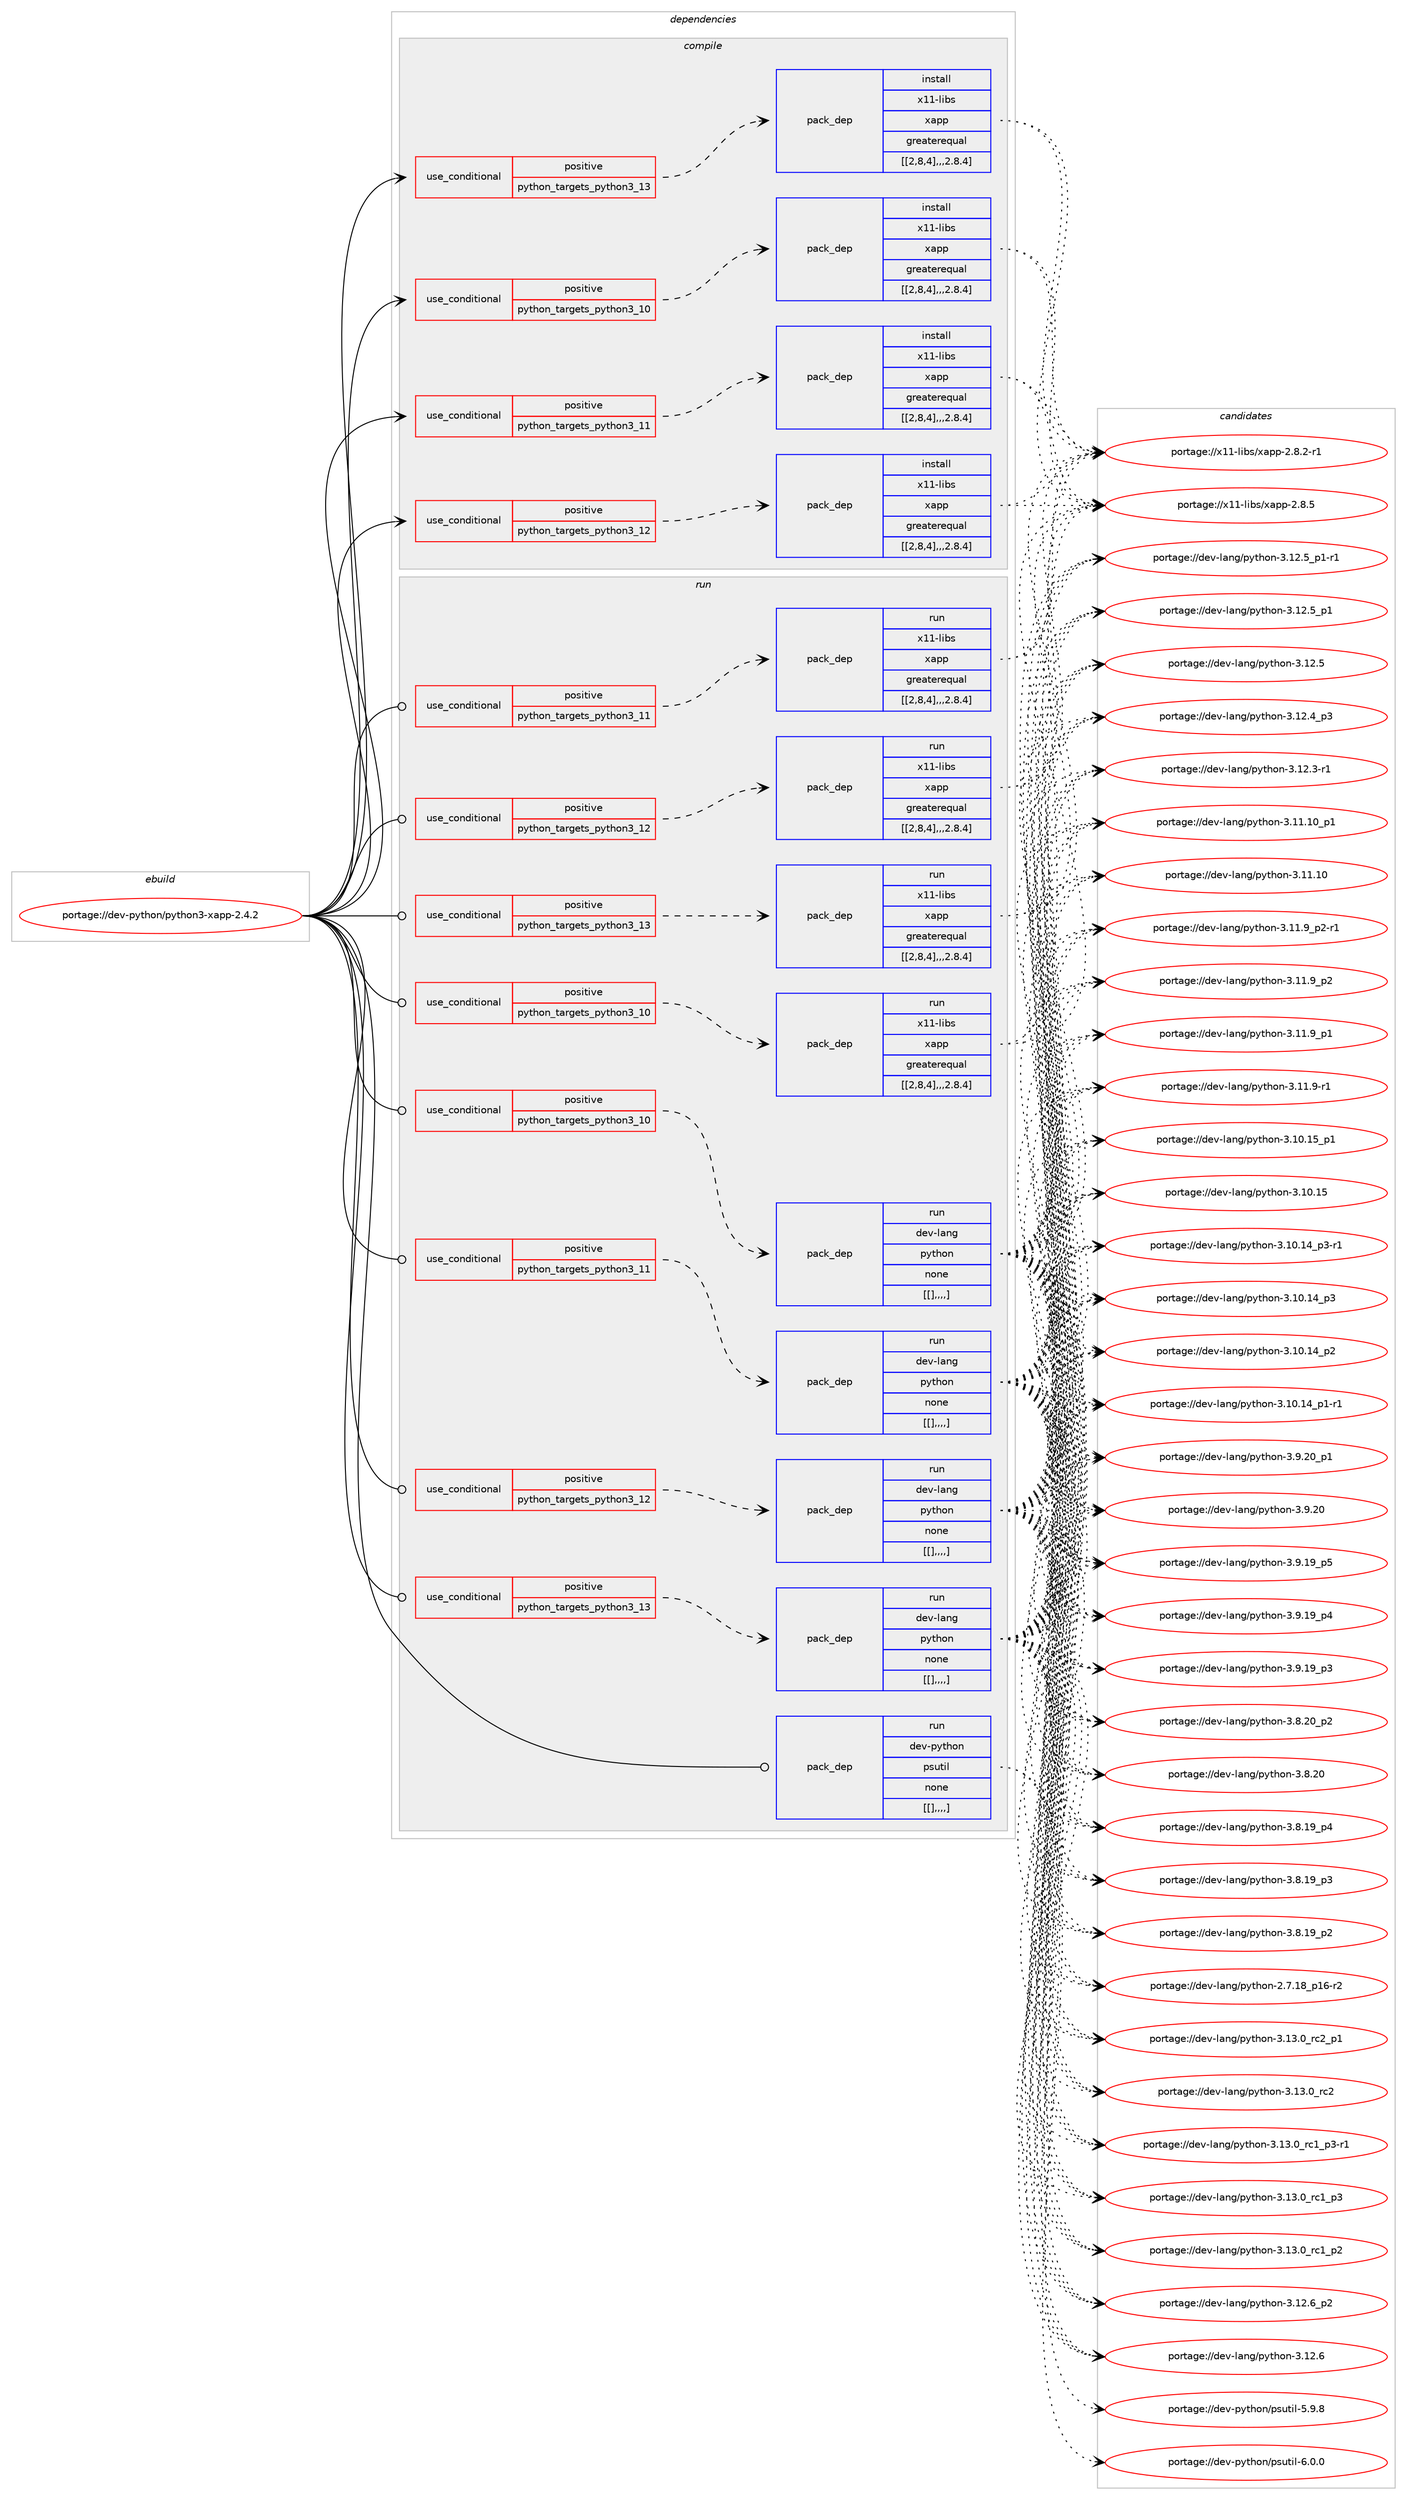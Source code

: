digraph prolog {

# *************
# Graph options
# *************

newrank=true;
concentrate=true;
compound=true;
graph [rankdir=LR,fontname=Helvetica,fontsize=10,ranksep=1.5];#, ranksep=2.5, nodesep=0.2];
edge  [arrowhead=vee];
node  [fontname=Helvetica,fontsize=10];

# **********
# The ebuild
# **********

subgraph cluster_leftcol {
color=gray;
label=<<i>ebuild</i>>;
id [label="portage://dev-python/python3-xapp-2.4.2", color=red, width=4, href="../dev-python/python3-xapp-2.4.2.svg"];
}

# ****************
# The dependencies
# ****************

subgraph cluster_midcol {
color=gray;
label=<<i>dependencies</i>>;
subgraph cluster_compile {
fillcolor="#eeeeee";
style=filled;
label=<<i>compile</i>>;
subgraph cond40119 {
dependency163706 [label=<<TABLE BORDER="0" CELLBORDER="1" CELLSPACING="0" CELLPADDING="4"><TR><TD ROWSPAN="3" CELLPADDING="10">use_conditional</TD></TR><TR><TD>positive</TD></TR><TR><TD>python_targets_python3_10</TD></TR></TABLE>>, shape=none, color=red];
subgraph pack122332 {
dependency163707 [label=<<TABLE BORDER="0" CELLBORDER="1" CELLSPACING="0" CELLPADDING="4" WIDTH="220"><TR><TD ROWSPAN="6" CELLPADDING="30">pack_dep</TD></TR><TR><TD WIDTH="110">install</TD></TR><TR><TD>x11-libs</TD></TR><TR><TD>xapp</TD></TR><TR><TD>greaterequal</TD></TR><TR><TD>[[2,8,4],,,2.8.4]</TD></TR></TABLE>>, shape=none, color=blue];
}
dependency163706:e -> dependency163707:w [weight=20,style="dashed",arrowhead="vee"];
}
id:e -> dependency163706:w [weight=20,style="solid",arrowhead="vee"];
subgraph cond40120 {
dependency163708 [label=<<TABLE BORDER="0" CELLBORDER="1" CELLSPACING="0" CELLPADDING="4"><TR><TD ROWSPAN="3" CELLPADDING="10">use_conditional</TD></TR><TR><TD>positive</TD></TR><TR><TD>python_targets_python3_11</TD></TR></TABLE>>, shape=none, color=red];
subgraph pack122333 {
dependency163709 [label=<<TABLE BORDER="0" CELLBORDER="1" CELLSPACING="0" CELLPADDING="4" WIDTH="220"><TR><TD ROWSPAN="6" CELLPADDING="30">pack_dep</TD></TR><TR><TD WIDTH="110">install</TD></TR><TR><TD>x11-libs</TD></TR><TR><TD>xapp</TD></TR><TR><TD>greaterequal</TD></TR><TR><TD>[[2,8,4],,,2.8.4]</TD></TR></TABLE>>, shape=none, color=blue];
}
dependency163708:e -> dependency163709:w [weight=20,style="dashed",arrowhead="vee"];
}
id:e -> dependency163708:w [weight=20,style="solid",arrowhead="vee"];
subgraph cond40121 {
dependency163710 [label=<<TABLE BORDER="0" CELLBORDER="1" CELLSPACING="0" CELLPADDING="4"><TR><TD ROWSPAN="3" CELLPADDING="10">use_conditional</TD></TR><TR><TD>positive</TD></TR><TR><TD>python_targets_python3_12</TD></TR></TABLE>>, shape=none, color=red];
subgraph pack122334 {
dependency163711 [label=<<TABLE BORDER="0" CELLBORDER="1" CELLSPACING="0" CELLPADDING="4" WIDTH="220"><TR><TD ROWSPAN="6" CELLPADDING="30">pack_dep</TD></TR><TR><TD WIDTH="110">install</TD></TR><TR><TD>x11-libs</TD></TR><TR><TD>xapp</TD></TR><TR><TD>greaterequal</TD></TR><TR><TD>[[2,8,4],,,2.8.4]</TD></TR></TABLE>>, shape=none, color=blue];
}
dependency163710:e -> dependency163711:w [weight=20,style="dashed",arrowhead="vee"];
}
id:e -> dependency163710:w [weight=20,style="solid",arrowhead="vee"];
subgraph cond40122 {
dependency163712 [label=<<TABLE BORDER="0" CELLBORDER="1" CELLSPACING="0" CELLPADDING="4"><TR><TD ROWSPAN="3" CELLPADDING="10">use_conditional</TD></TR><TR><TD>positive</TD></TR><TR><TD>python_targets_python3_13</TD></TR></TABLE>>, shape=none, color=red];
subgraph pack122335 {
dependency163713 [label=<<TABLE BORDER="0" CELLBORDER="1" CELLSPACING="0" CELLPADDING="4" WIDTH="220"><TR><TD ROWSPAN="6" CELLPADDING="30">pack_dep</TD></TR><TR><TD WIDTH="110">install</TD></TR><TR><TD>x11-libs</TD></TR><TR><TD>xapp</TD></TR><TR><TD>greaterequal</TD></TR><TR><TD>[[2,8,4],,,2.8.4]</TD></TR></TABLE>>, shape=none, color=blue];
}
dependency163712:e -> dependency163713:w [weight=20,style="dashed",arrowhead="vee"];
}
id:e -> dependency163712:w [weight=20,style="solid",arrowhead="vee"];
}
subgraph cluster_compileandrun {
fillcolor="#eeeeee";
style=filled;
label=<<i>compile and run</i>>;
}
subgraph cluster_run {
fillcolor="#eeeeee";
style=filled;
label=<<i>run</i>>;
subgraph cond40123 {
dependency163714 [label=<<TABLE BORDER="0" CELLBORDER="1" CELLSPACING="0" CELLPADDING="4"><TR><TD ROWSPAN="3" CELLPADDING="10">use_conditional</TD></TR><TR><TD>positive</TD></TR><TR><TD>python_targets_python3_10</TD></TR></TABLE>>, shape=none, color=red];
subgraph pack122336 {
dependency163715 [label=<<TABLE BORDER="0" CELLBORDER="1" CELLSPACING="0" CELLPADDING="4" WIDTH="220"><TR><TD ROWSPAN="6" CELLPADDING="30">pack_dep</TD></TR><TR><TD WIDTH="110">run</TD></TR><TR><TD>dev-lang</TD></TR><TR><TD>python</TD></TR><TR><TD>none</TD></TR><TR><TD>[[],,,,]</TD></TR></TABLE>>, shape=none, color=blue];
}
dependency163714:e -> dependency163715:w [weight=20,style="dashed",arrowhead="vee"];
}
id:e -> dependency163714:w [weight=20,style="solid",arrowhead="odot"];
subgraph cond40124 {
dependency163716 [label=<<TABLE BORDER="0" CELLBORDER="1" CELLSPACING="0" CELLPADDING="4"><TR><TD ROWSPAN="3" CELLPADDING="10">use_conditional</TD></TR><TR><TD>positive</TD></TR><TR><TD>python_targets_python3_10</TD></TR></TABLE>>, shape=none, color=red];
subgraph pack122337 {
dependency163717 [label=<<TABLE BORDER="0" CELLBORDER="1" CELLSPACING="0" CELLPADDING="4" WIDTH="220"><TR><TD ROWSPAN="6" CELLPADDING="30">pack_dep</TD></TR><TR><TD WIDTH="110">run</TD></TR><TR><TD>x11-libs</TD></TR><TR><TD>xapp</TD></TR><TR><TD>greaterequal</TD></TR><TR><TD>[[2,8,4],,,2.8.4]</TD></TR></TABLE>>, shape=none, color=blue];
}
dependency163716:e -> dependency163717:w [weight=20,style="dashed",arrowhead="vee"];
}
id:e -> dependency163716:w [weight=20,style="solid",arrowhead="odot"];
subgraph cond40125 {
dependency163718 [label=<<TABLE BORDER="0" CELLBORDER="1" CELLSPACING="0" CELLPADDING="4"><TR><TD ROWSPAN="3" CELLPADDING="10">use_conditional</TD></TR><TR><TD>positive</TD></TR><TR><TD>python_targets_python3_11</TD></TR></TABLE>>, shape=none, color=red];
subgraph pack122338 {
dependency163719 [label=<<TABLE BORDER="0" CELLBORDER="1" CELLSPACING="0" CELLPADDING="4" WIDTH="220"><TR><TD ROWSPAN="6" CELLPADDING="30">pack_dep</TD></TR><TR><TD WIDTH="110">run</TD></TR><TR><TD>dev-lang</TD></TR><TR><TD>python</TD></TR><TR><TD>none</TD></TR><TR><TD>[[],,,,]</TD></TR></TABLE>>, shape=none, color=blue];
}
dependency163718:e -> dependency163719:w [weight=20,style="dashed",arrowhead="vee"];
}
id:e -> dependency163718:w [weight=20,style="solid",arrowhead="odot"];
subgraph cond40126 {
dependency163720 [label=<<TABLE BORDER="0" CELLBORDER="1" CELLSPACING="0" CELLPADDING="4"><TR><TD ROWSPAN="3" CELLPADDING="10">use_conditional</TD></TR><TR><TD>positive</TD></TR><TR><TD>python_targets_python3_11</TD></TR></TABLE>>, shape=none, color=red];
subgraph pack122339 {
dependency163721 [label=<<TABLE BORDER="0" CELLBORDER="1" CELLSPACING="0" CELLPADDING="4" WIDTH="220"><TR><TD ROWSPAN="6" CELLPADDING="30">pack_dep</TD></TR><TR><TD WIDTH="110">run</TD></TR><TR><TD>x11-libs</TD></TR><TR><TD>xapp</TD></TR><TR><TD>greaterequal</TD></TR><TR><TD>[[2,8,4],,,2.8.4]</TD></TR></TABLE>>, shape=none, color=blue];
}
dependency163720:e -> dependency163721:w [weight=20,style="dashed",arrowhead="vee"];
}
id:e -> dependency163720:w [weight=20,style="solid",arrowhead="odot"];
subgraph cond40127 {
dependency163722 [label=<<TABLE BORDER="0" CELLBORDER="1" CELLSPACING="0" CELLPADDING="4"><TR><TD ROWSPAN="3" CELLPADDING="10">use_conditional</TD></TR><TR><TD>positive</TD></TR><TR><TD>python_targets_python3_12</TD></TR></TABLE>>, shape=none, color=red];
subgraph pack122340 {
dependency163723 [label=<<TABLE BORDER="0" CELLBORDER="1" CELLSPACING="0" CELLPADDING="4" WIDTH="220"><TR><TD ROWSPAN="6" CELLPADDING="30">pack_dep</TD></TR><TR><TD WIDTH="110">run</TD></TR><TR><TD>dev-lang</TD></TR><TR><TD>python</TD></TR><TR><TD>none</TD></TR><TR><TD>[[],,,,]</TD></TR></TABLE>>, shape=none, color=blue];
}
dependency163722:e -> dependency163723:w [weight=20,style="dashed",arrowhead="vee"];
}
id:e -> dependency163722:w [weight=20,style="solid",arrowhead="odot"];
subgraph cond40128 {
dependency163724 [label=<<TABLE BORDER="0" CELLBORDER="1" CELLSPACING="0" CELLPADDING="4"><TR><TD ROWSPAN="3" CELLPADDING="10">use_conditional</TD></TR><TR><TD>positive</TD></TR><TR><TD>python_targets_python3_12</TD></TR></TABLE>>, shape=none, color=red];
subgraph pack122341 {
dependency163725 [label=<<TABLE BORDER="0" CELLBORDER="1" CELLSPACING="0" CELLPADDING="4" WIDTH="220"><TR><TD ROWSPAN="6" CELLPADDING="30">pack_dep</TD></TR><TR><TD WIDTH="110">run</TD></TR><TR><TD>x11-libs</TD></TR><TR><TD>xapp</TD></TR><TR><TD>greaterequal</TD></TR><TR><TD>[[2,8,4],,,2.8.4]</TD></TR></TABLE>>, shape=none, color=blue];
}
dependency163724:e -> dependency163725:w [weight=20,style="dashed",arrowhead="vee"];
}
id:e -> dependency163724:w [weight=20,style="solid",arrowhead="odot"];
subgraph cond40129 {
dependency163726 [label=<<TABLE BORDER="0" CELLBORDER="1" CELLSPACING="0" CELLPADDING="4"><TR><TD ROWSPAN="3" CELLPADDING="10">use_conditional</TD></TR><TR><TD>positive</TD></TR><TR><TD>python_targets_python3_13</TD></TR></TABLE>>, shape=none, color=red];
subgraph pack122342 {
dependency163727 [label=<<TABLE BORDER="0" CELLBORDER="1" CELLSPACING="0" CELLPADDING="4" WIDTH="220"><TR><TD ROWSPAN="6" CELLPADDING="30">pack_dep</TD></TR><TR><TD WIDTH="110">run</TD></TR><TR><TD>dev-lang</TD></TR><TR><TD>python</TD></TR><TR><TD>none</TD></TR><TR><TD>[[],,,,]</TD></TR></TABLE>>, shape=none, color=blue];
}
dependency163726:e -> dependency163727:w [weight=20,style="dashed",arrowhead="vee"];
}
id:e -> dependency163726:w [weight=20,style="solid",arrowhead="odot"];
subgraph cond40130 {
dependency163728 [label=<<TABLE BORDER="0" CELLBORDER="1" CELLSPACING="0" CELLPADDING="4"><TR><TD ROWSPAN="3" CELLPADDING="10">use_conditional</TD></TR><TR><TD>positive</TD></TR><TR><TD>python_targets_python3_13</TD></TR></TABLE>>, shape=none, color=red];
subgraph pack122343 {
dependency163729 [label=<<TABLE BORDER="0" CELLBORDER="1" CELLSPACING="0" CELLPADDING="4" WIDTH="220"><TR><TD ROWSPAN="6" CELLPADDING="30">pack_dep</TD></TR><TR><TD WIDTH="110">run</TD></TR><TR><TD>x11-libs</TD></TR><TR><TD>xapp</TD></TR><TR><TD>greaterequal</TD></TR><TR><TD>[[2,8,4],,,2.8.4]</TD></TR></TABLE>>, shape=none, color=blue];
}
dependency163728:e -> dependency163729:w [weight=20,style="dashed",arrowhead="vee"];
}
id:e -> dependency163728:w [weight=20,style="solid",arrowhead="odot"];
subgraph pack122344 {
dependency163730 [label=<<TABLE BORDER="0" CELLBORDER="1" CELLSPACING="0" CELLPADDING="4" WIDTH="220"><TR><TD ROWSPAN="6" CELLPADDING="30">pack_dep</TD></TR><TR><TD WIDTH="110">run</TD></TR><TR><TD>dev-python</TD></TR><TR><TD>psutil</TD></TR><TR><TD>none</TD></TR><TR><TD>[[],,,,]</TD></TR></TABLE>>, shape=none, color=blue];
}
id:e -> dependency163730:w [weight=20,style="solid",arrowhead="odot"];
}
}

# **************
# The candidates
# **************

subgraph cluster_choices {
rank=same;
color=gray;
label=<<i>candidates</i>>;

subgraph choice122332 {
color=black;
nodesep=1;
choice120494945108105981154712097112112455046564653 [label="portage://x11-libs/xapp-2.8.5", color=red, width=4,href="../x11-libs/xapp-2.8.5.svg"];
choice1204949451081059811547120971121124550465646504511449 [label="portage://x11-libs/xapp-2.8.2-r1", color=red, width=4,href="../x11-libs/xapp-2.8.2-r1.svg"];
dependency163707:e -> choice120494945108105981154712097112112455046564653:w [style=dotted,weight="100"];
dependency163707:e -> choice1204949451081059811547120971121124550465646504511449:w [style=dotted,weight="100"];
}
subgraph choice122333 {
color=black;
nodesep=1;
choice120494945108105981154712097112112455046564653 [label="portage://x11-libs/xapp-2.8.5", color=red, width=4,href="../x11-libs/xapp-2.8.5.svg"];
choice1204949451081059811547120971121124550465646504511449 [label="portage://x11-libs/xapp-2.8.2-r1", color=red, width=4,href="../x11-libs/xapp-2.8.2-r1.svg"];
dependency163709:e -> choice120494945108105981154712097112112455046564653:w [style=dotted,weight="100"];
dependency163709:e -> choice1204949451081059811547120971121124550465646504511449:w [style=dotted,weight="100"];
}
subgraph choice122334 {
color=black;
nodesep=1;
choice120494945108105981154712097112112455046564653 [label="portage://x11-libs/xapp-2.8.5", color=red, width=4,href="../x11-libs/xapp-2.8.5.svg"];
choice1204949451081059811547120971121124550465646504511449 [label="portage://x11-libs/xapp-2.8.2-r1", color=red, width=4,href="../x11-libs/xapp-2.8.2-r1.svg"];
dependency163711:e -> choice120494945108105981154712097112112455046564653:w [style=dotted,weight="100"];
dependency163711:e -> choice1204949451081059811547120971121124550465646504511449:w [style=dotted,weight="100"];
}
subgraph choice122335 {
color=black;
nodesep=1;
choice120494945108105981154712097112112455046564653 [label="portage://x11-libs/xapp-2.8.5", color=red, width=4,href="../x11-libs/xapp-2.8.5.svg"];
choice1204949451081059811547120971121124550465646504511449 [label="portage://x11-libs/xapp-2.8.2-r1", color=red, width=4,href="../x11-libs/xapp-2.8.2-r1.svg"];
dependency163713:e -> choice120494945108105981154712097112112455046564653:w [style=dotted,weight="100"];
dependency163713:e -> choice1204949451081059811547120971121124550465646504511449:w [style=dotted,weight="100"];
}
subgraph choice122336 {
color=black;
nodesep=1;
choice100101118451089711010347112121116104111110455146495146489511499509511249 [label="portage://dev-lang/python-3.13.0_rc2_p1", color=red, width=4,href="../dev-lang/python-3.13.0_rc2_p1.svg"];
choice10010111845108971101034711212111610411111045514649514648951149950 [label="portage://dev-lang/python-3.13.0_rc2", color=red, width=4,href="../dev-lang/python-3.13.0_rc2.svg"];
choice1001011184510897110103471121211161041111104551464951464895114994995112514511449 [label="portage://dev-lang/python-3.13.0_rc1_p3-r1", color=red, width=4,href="../dev-lang/python-3.13.0_rc1_p3-r1.svg"];
choice100101118451089711010347112121116104111110455146495146489511499499511251 [label="portage://dev-lang/python-3.13.0_rc1_p3", color=red, width=4,href="../dev-lang/python-3.13.0_rc1_p3.svg"];
choice100101118451089711010347112121116104111110455146495146489511499499511250 [label="portage://dev-lang/python-3.13.0_rc1_p2", color=red, width=4,href="../dev-lang/python-3.13.0_rc1_p2.svg"];
choice100101118451089711010347112121116104111110455146495046549511250 [label="portage://dev-lang/python-3.12.6_p2", color=red, width=4,href="../dev-lang/python-3.12.6_p2.svg"];
choice10010111845108971101034711212111610411111045514649504654 [label="portage://dev-lang/python-3.12.6", color=red, width=4,href="../dev-lang/python-3.12.6.svg"];
choice1001011184510897110103471121211161041111104551464950465395112494511449 [label="portage://dev-lang/python-3.12.5_p1-r1", color=red, width=4,href="../dev-lang/python-3.12.5_p1-r1.svg"];
choice100101118451089711010347112121116104111110455146495046539511249 [label="portage://dev-lang/python-3.12.5_p1", color=red, width=4,href="../dev-lang/python-3.12.5_p1.svg"];
choice10010111845108971101034711212111610411111045514649504653 [label="portage://dev-lang/python-3.12.5", color=red, width=4,href="../dev-lang/python-3.12.5.svg"];
choice100101118451089711010347112121116104111110455146495046529511251 [label="portage://dev-lang/python-3.12.4_p3", color=red, width=4,href="../dev-lang/python-3.12.4_p3.svg"];
choice100101118451089711010347112121116104111110455146495046514511449 [label="portage://dev-lang/python-3.12.3-r1", color=red, width=4,href="../dev-lang/python-3.12.3-r1.svg"];
choice10010111845108971101034711212111610411111045514649494649489511249 [label="portage://dev-lang/python-3.11.10_p1", color=red, width=4,href="../dev-lang/python-3.11.10_p1.svg"];
choice1001011184510897110103471121211161041111104551464949464948 [label="portage://dev-lang/python-3.11.10", color=red, width=4,href="../dev-lang/python-3.11.10.svg"];
choice1001011184510897110103471121211161041111104551464949465795112504511449 [label="portage://dev-lang/python-3.11.9_p2-r1", color=red, width=4,href="../dev-lang/python-3.11.9_p2-r1.svg"];
choice100101118451089711010347112121116104111110455146494946579511250 [label="portage://dev-lang/python-3.11.9_p2", color=red, width=4,href="../dev-lang/python-3.11.9_p2.svg"];
choice100101118451089711010347112121116104111110455146494946579511249 [label="portage://dev-lang/python-3.11.9_p1", color=red, width=4,href="../dev-lang/python-3.11.9_p1.svg"];
choice100101118451089711010347112121116104111110455146494946574511449 [label="portage://dev-lang/python-3.11.9-r1", color=red, width=4,href="../dev-lang/python-3.11.9-r1.svg"];
choice10010111845108971101034711212111610411111045514649484649539511249 [label="portage://dev-lang/python-3.10.15_p1", color=red, width=4,href="../dev-lang/python-3.10.15_p1.svg"];
choice1001011184510897110103471121211161041111104551464948464953 [label="portage://dev-lang/python-3.10.15", color=red, width=4,href="../dev-lang/python-3.10.15.svg"];
choice100101118451089711010347112121116104111110455146494846495295112514511449 [label="portage://dev-lang/python-3.10.14_p3-r1", color=red, width=4,href="../dev-lang/python-3.10.14_p3-r1.svg"];
choice10010111845108971101034711212111610411111045514649484649529511251 [label="portage://dev-lang/python-3.10.14_p3", color=red, width=4,href="../dev-lang/python-3.10.14_p3.svg"];
choice10010111845108971101034711212111610411111045514649484649529511250 [label="portage://dev-lang/python-3.10.14_p2", color=red, width=4,href="../dev-lang/python-3.10.14_p2.svg"];
choice100101118451089711010347112121116104111110455146494846495295112494511449 [label="portage://dev-lang/python-3.10.14_p1-r1", color=red, width=4,href="../dev-lang/python-3.10.14_p1-r1.svg"];
choice100101118451089711010347112121116104111110455146574650489511249 [label="portage://dev-lang/python-3.9.20_p1", color=red, width=4,href="../dev-lang/python-3.9.20_p1.svg"];
choice10010111845108971101034711212111610411111045514657465048 [label="portage://dev-lang/python-3.9.20", color=red, width=4,href="../dev-lang/python-3.9.20.svg"];
choice100101118451089711010347112121116104111110455146574649579511253 [label="portage://dev-lang/python-3.9.19_p5", color=red, width=4,href="../dev-lang/python-3.9.19_p5.svg"];
choice100101118451089711010347112121116104111110455146574649579511252 [label="portage://dev-lang/python-3.9.19_p4", color=red, width=4,href="../dev-lang/python-3.9.19_p4.svg"];
choice100101118451089711010347112121116104111110455146574649579511251 [label="portage://dev-lang/python-3.9.19_p3", color=red, width=4,href="../dev-lang/python-3.9.19_p3.svg"];
choice100101118451089711010347112121116104111110455146564650489511250 [label="portage://dev-lang/python-3.8.20_p2", color=red, width=4,href="../dev-lang/python-3.8.20_p2.svg"];
choice10010111845108971101034711212111610411111045514656465048 [label="portage://dev-lang/python-3.8.20", color=red, width=4,href="../dev-lang/python-3.8.20.svg"];
choice100101118451089711010347112121116104111110455146564649579511252 [label="portage://dev-lang/python-3.8.19_p4", color=red, width=4,href="../dev-lang/python-3.8.19_p4.svg"];
choice100101118451089711010347112121116104111110455146564649579511251 [label="portage://dev-lang/python-3.8.19_p3", color=red, width=4,href="../dev-lang/python-3.8.19_p3.svg"];
choice100101118451089711010347112121116104111110455146564649579511250 [label="portage://dev-lang/python-3.8.19_p2", color=red, width=4,href="../dev-lang/python-3.8.19_p2.svg"];
choice100101118451089711010347112121116104111110455046554649569511249544511450 [label="portage://dev-lang/python-2.7.18_p16-r2", color=red, width=4,href="../dev-lang/python-2.7.18_p16-r2.svg"];
dependency163715:e -> choice100101118451089711010347112121116104111110455146495146489511499509511249:w [style=dotted,weight="100"];
dependency163715:e -> choice10010111845108971101034711212111610411111045514649514648951149950:w [style=dotted,weight="100"];
dependency163715:e -> choice1001011184510897110103471121211161041111104551464951464895114994995112514511449:w [style=dotted,weight="100"];
dependency163715:e -> choice100101118451089711010347112121116104111110455146495146489511499499511251:w [style=dotted,weight="100"];
dependency163715:e -> choice100101118451089711010347112121116104111110455146495146489511499499511250:w [style=dotted,weight="100"];
dependency163715:e -> choice100101118451089711010347112121116104111110455146495046549511250:w [style=dotted,weight="100"];
dependency163715:e -> choice10010111845108971101034711212111610411111045514649504654:w [style=dotted,weight="100"];
dependency163715:e -> choice1001011184510897110103471121211161041111104551464950465395112494511449:w [style=dotted,weight="100"];
dependency163715:e -> choice100101118451089711010347112121116104111110455146495046539511249:w [style=dotted,weight="100"];
dependency163715:e -> choice10010111845108971101034711212111610411111045514649504653:w [style=dotted,weight="100"];
dependency163715:e -> choice100101118451089711010347112121116104111110455146495046529511251:w [style=dotted,weight="100"];
dependency163715:e -> choice100101118451089711010347112121116104111110455146495046514511449:w [style=dotted,weight="100"];
dependency163715:e -> choice10010111845108971101034711212111610411111045514649494649489511249:w [style=dotted,weight="100"];
dependency163715:e -> choice1001011184510897110103471121211161041111104551464949464948:w [style=dotted,weight="100"];
dependency163715:e -> choice1001011184510897110103471121211161041111104551464949465795112504511449:w [style=dotted,weight="100"];
dependency163715:e -> choice100101118451089711010347112121116104111110455146494946579511250:w [style=dotted,weight="100"];
dependency163715:e -> choice100101118451089711010347112121116104111110455146494946579511249:w [style=dotted,weight="100"];
dependency163715:e -> choice100101118451089711010347112121116104111110455146494946574511449:w [style=dotted,weight="100"];
dependency163715:e -> choice10010111845108971101034711212111610411111045514649484649539511249:w [style=dotted,weight="100"];
dependency163715:e -> choice1001011184510897110103471121211161041111104551464948464953:w [style=dotted,weight="100"];
dependency163715:e -> choice100101118451089711010347112121116104111110455146494846495295112514511449:w [style=dotted,weight="100"];
dependency163715:e -> choice10010111845108971101034711212111610411111045514649484649529511251:w [style=dotted,weight="100"];
dependency163715:e -> choice10010111845108971101034711212111610411111045514649484649529511250:w [style=dotted,weight="100"];
dependency163715:e -> choice100101118451089711010347112121116104111110455146494846495295112494511449:w [style=dotted,weight="100"];
dependency163715:e -> choice100101118451089711010347112121116104111110455146574650489511249:w [style=dotted,weight="100"];
dependency163715:e -> choice10010111845108971101034711212111610411111045514657465048:w [style=dotted,weight="100"];
dependency163715:e -> choice100101118451089711010347112121116104111110455146574649579511253:w [style=dotted,weight="100"];
dependency163715:e -> choice100101118451089711010347112121116104111110455146574649579511252:w [style=dotted,weight="100"];
dependency163715:e -> choice100101118451089711010347112121116104111110455146574649579511251:w [style=dotted,weight="100"];
dependency163715:e -> choice100101118451089711010347112121116104111110455146564650489511250:w [style=dotted,weight="100"];
dependency163715:e -> choice10010111845108971101034711212111610411111045514656465048:w [style=dotted,weight="100"];
dependency163715:e -> choice100101118451089711010347112121116104111110455146564649579511252:w [style=dotted,weight="100"];
dependency163715:e -> choice100101118451089711010347112121116104111110455146564649579511251:w [style=dotted,weight="100"];
dependency163715:e -> choice100101118451089711010347112121116104111110455146564649579511250:w [style=dotted,weight="100"];
dependency163715:e -> choice100101118451089711010347112121116104111110455046554649569511249544511450:w [style=dotted,weight="100"];
}
subgraph choice122337 {
color=black;
nodesep=1;
choice120494945108105981154712097112112455046564653 [label="portage://x11-libs/xapp-2.8.5", color=red, width=4,href="../x11-libs/xapp-2.8.5.svg"];
choice1204949451081059811547120971121124550465646504511449 [label="portage://x11-libs/xapp-2.8.2-r1", color=red, width=4,href="../x11-libs/xapp-2.8.2-r1.svg"];
dependency163717:e -> choice120494945108105981154712097112112455046564653:w [style=dotted,weight="100"];
dependency163717:e -> choice1204949451081059811547120971121124550465646504511449:w [style=dotted,weight="100"];
}
subgraph choice122338 {
color=black;
nodesep=1;
choice100101118451089711010347112121116104111110455146495146489511499509511249 [label="portage://dev-lang/python-3.13.0_rc2_p1", color=red, width=4,href="../dev-lang/python-3.13.0_rc2_p1.svg"];
choice10010111845108971101034711212111610411111045514649514648951149950 [label="portage://dev-lang/python-3.13.0_rc2", color=red, width=4,href="../dev-lang/python-3.13.0_rc2.svg"];
choice1001011184510897110103471121211161041111104551464951464895114994995112514511449 [label="portage://dev-lang/python-3.13.0_rc1_p3-r1", color=red, width=4,href="../dev-lang/python-3.13.0_rc1_p3-r1.svg"];
choice100101118451089711010347112121116104111110455146495146489511499499511251 [label="portage://dev-lang/python-3.13.0_rc1_p3", color=red, width=4,href="../dev-lang/python-3.13.0_rc1_p3.svg"];
choice100101118451089711010347112121116104111110455146495146489511499499511250 [label="portage://dev-lang/python-3.13.0_rc1_p2", color=red, width=4,href="../dev-lang/python-3.13.0_rc1_p2.svg"];
choice100101118451089711010347112121116104111110455146495046549511250 [label="portage://dev-lang/python-3.12.6_p2", color=red, width=4,href="../dev-lang/python-3.12.6_p2.svg"];
choice10010111845108971101034711212111610411111045514649504654 [label="portage://dev-lang/python-3.12.6", color=red, width=4,href="../dev-lang/python-3.12.6.svg"];
choice1001011184510897110103471121211161041111104551464950465395112494511449 [label="portage://dev-lang/python-3.12.5_p1-r1", color=red, width=4,href="../dev-lang/python-3.12.5_p1-r1.svg"];
choice100101118451089711010347112121116104111110455146495046539511249 [label="portage://dev-lang/python-3.12.5_p1", color=red, width=4,href="../dev-lang/python-3.12.5_p1.svg"];
choice10010111845108971101034711212111610411111045514649504653 [label="portage://dev-lang/python-3.12.5", color=red, width=4,href="../dev-lang/python-3.12.5.svg"];
choice100101118451089711010347112121116104111110455146495046529511251 [label="portage://dev-lang/python-3.12.4_p3", color=red, width=4,href="../dev-lang/python-3.12.4_p3.svg"];
choice100101118451089711010347112121116104111110455146495046514511449 [label="portage://dev-lang/python-3.12.3-r1", color=red, width=4,href="../dev-lang/python-3.12.3-r1.svg"];
choice10010111845108971101034711212111610411111045514649494649489511249 [label="portage://dev-lang/python-3.11.10_p1", color=red, width=4,href="../dev-lang/python-3.11.10_p1.svg"];
choice1001011184510897110103471121211161041111104551464949464948 [label="portage://dev-lang/python-3.11.10", color=red, width=4,href="../dev-lang/python-3.11.10.svg"];
choice1001011184510897110103471121211161041111104551464949465795112504511449 [label="portage://dev-lang/python-3.11.9_p2-r1", color=red, width=4,href="../dev-lang/python-3.11.9_p2-r1.svg"];
choice100101118451089711010347112121116104111110455146494946579511250 [label="portage://dev-lang/python-3.11.9_p2", color=red, width=4,href="../dev-lang/python-3.11.9_p2.svg"];
choice100101118451089711010347112121116104111110455146494946579511249 [label="portage://dev-lang/python-3.11.9_p1", color=red, width=4,href="../dev-lang/python-3.11.9_p1.svg"];
choice100101118451089711010347112121116104111110455146494946574511449 [label="portage://dev-lang/python-3.11.9-r1", color=red, width=4,href="../dev-lang/python-3.11.9-r1.svg"];
choice10010111845108971101034711212111610411111045514649484649539511249 [label="portage://dev-lang/python-3.10.15_p1", color=red, width=4,href="../dev-lang/python-3.10.15_p1.svg"];
choice1001011184510897110103471121211161041111104551464948464953 [label="portage://dev-lang/python-3.10.15", color=red, width=4,href="../dev-lang/python-3.10.15.svg"];
choice100101118451089711010347112121116104111110455146494846495295112514511449 [label="portage://dev-lang/python-3.10.14_p3-r1", color=red, width=4,href="../dev-lang/python-3.10.14_p3-r1.svg"];
choice10010111845108971101034711212111610411111045514649484649529511251 [label="portage://dev-lang/python-3.10.14_p3", color=red, width=4,href="../dev-lang/python-3.10.14_p3.svg"];
choice10010111845108971101034711212111610411111045514649484649529511250 [label="portage://dev-lang/python-3.10.14_p2", color=red, width=4,href="../dev-lang/python-3.10.14_p2.svg"];
choice100101118451089711010347112121116104111110455146494846495295112494511449 [label="portage://dev-lang/python-3.10.14_p1-r1", color=red, width=4,href="../dev-lang/python-3.10.14_p1-r1.svg"];
choice100101118451089711010347112121116104111110455146574650489511249 [label="portage://dev-lang/python-3.9.20_p1", color=red, width=4,href="../dev-lang/python-3.9.20_p1.svg"];
choice10010111845108971101034711212111610411111045514657465048 [label="portage://dev-lang/python-3.9.20", color=red, width=4,href="../dev-lang/python-3.9.20.svg"];
choice100101118451089711010347112121116104111110455146574649579511253 [label="portage://dev-lang/python-3.9.19_p5", color=red, width=4,href="../dev-lang/python-3.9.19_p5.svg"];
choice100101118451089711010347112121116104111110455146574649579511252 [label="portage://dev-lang/python-3.9.19_p4", color=red, width=4,href="../dev-lang/python-3.9.19_p4.svg"];
choice100101118451089711010347112121116104111110455146574649579511251 [label="portage://dev-lang/python-3.9.19_p3", color=red, width=4,href="../dev-lang/python-3.9.19_p3.svg"];
choice100101118451089711010347112121116104111110455146564650489511250 [label="portage://dev-lang/python-3.8.20_p2", color=red, width=4,href="../dev-lang/python-3.8.20_p2.svg"];
choice10010111845108971101034711212111610411111045514656465048 [label="portage://dev-lang/python-3.8.20", color=red, width=4,href="../dev-lang/python-3.8.20.svg"];
choice100101118451089711010347112121116104111110455146564649579511252 [label="portage://dev-lang/python-3.8.19_p4", color=red, width=4,href="../dev-lang/python-3.8.19_p4.svg"];
choice100101118451089711010347112121116104111110455146564649579511251 [label="portage://dev-lang/python-3.8.19_p3", color=red, width=4,href="../dev-lang/python-3.8.19_p3.svg"];
choice100101118451089711010347112121116104111110455146564649579511250 [label="portage://dev-lang/python-3.8.19_p2", color=red, width=4,href="../dev-lang/python-3.8.19_p2.svg"];
choice100101118451089711010347112121116104111110455046554649569511249544511450 [label="portage://dev-lang/python-2.7.18_p16-r2", color=red, width=4,href="../dev-lang/python-2.7.18_p16-r2.svg"];
dependency163719:e -> choice100101118451089711010347112121116104111110455146495146489511499509511249:w [style=dotted,weight="100"];
dependency163719:e -> choice10010111845108971101034711212111610411111045514649514648951149950:w [style=dotted,weight="100"];
dependency163719:e -> choice1001011184510897110103471121211161041111104551464951464895114994995112514511449:w [style=dotted,weight="100"];
dependency163719:e -> choice100101118451089711010347112121116104111110455146495146489511499499511251:w [style=dotted,weight="100"];
dependency163719:e -> choice100101118451089711010347112121116104111110455146495146489511499499511250:w [style=dotted,weight="100"];
dependency163719:e -> choice100101118451089711010347112121116104111110455146495046549511250:w [style=dotted,weight="100"];
dependency163719:e -> choice10010111845108971101034711212111610411111045514649504654:w [style=dotted,weight="100"];
dependency163719:e -> choice1001011184510897110103471121211161041111104551464950465395112494511449:w [style=dotted,weight="100"];
dependency163719:e -> choice100101118451089711010347112121116104111110455146495046539511249:w [style=dotted,weight="100"];
dependency163719:e -> choice10010111845108971101034711212111610411111045514649504653:w [style=dotted,weight="100"];
dependency163719:e -> choice100101118451089711010347112121116104111110455146495046529511251:w [style=dotted,weight="100"];
dependency163719:e -> choice100101118451089711010347112121116104111110455146495046514511449:w [style=dotted,weight="100"];
dependency163719:e -> choice10010111845108971101034711212111610411111045514649494649489511249:w [style=dotted,weight="100"];
dependency163719:e -> choice1001011184510897110103471121211161041111104551464949464948:w [style=dotted,weight="100"];
dependency163719:e -> choice1001011184510897110103471121211161041111104551464949465795112504511449:w [style=dotted,weight="100"];
dependency163719:e -> choice100101118451089711010347112121116104111110455146494946579511250:w [style=dotted,weight="100"];
dependency163719:e -> choice100101118451089711010347112121116104111110455146494946579511249:w [style=dotted,weight="100"];
dependency163719:e -> choice100101118451089711010347112121116104111110455146494946574511449:w [style=dotted,weight="100"];
dependency163719:e -> choice10010111845108971101034711212111610411111045514649484649539511249:w [style=dotted,weight="100"];
dependency163719:e -> choice1001011184510897110103471121211161041111104551464948464953:w [style=dotted,weight="100"];
dependency163719:e -> choice100101118451089711010347112121116104111110455146494846495295112514511449:w [style=dotted,weight="100"];
dependency163719:e -> choice10010111845108971101034711212111610411111045514649484649529511251:w [style=dotted,weight="100"];
dependency163719:e -> choice10010111845108971101034711212111610411111045514649484649529511250:w [style=dotted,weight="100"];
dependency163719:e -> choice100101118451089711010347112121116104111110455146494846495295112494511449:w [style=dotted,weight="100"];
dependency163719:e -> choice100101118451089711010347112121116104111110455146574650489511249:w [style=dotted,weight="100"];
dependency163719:e -> choice10010111845108971101034711212111610411111045514657465048:w [style=dotted,weight="100"];
dependency163719:e -> choice100101118451089711010347112121116104111110455146574649579511253:w [style=dotted,weight="100"];
dependency163719:e -> choice100101118451089711010347112121116104111110455146574649579511252:w [style=dotted,weight="100"];
dependency163719:e -> choice100101118451089711010347112121116104111110455146574649579511251:w [style=dotted,weight="100"];
dependency163719:e -> choice100101118451089711010347112121116104111110455146564650489511250:w [style=dotted,weight="100"];
dependency163719:e -> choice10010111845108971101034711212111610411111045514656465048:w [style=dotted,weight="100"];
dependency163719:e -> choice100101118451089711010347112121116104111110455146564649579511252:w [style=dotted,weight="100"];
dependency163719:e -> choice100101118451089711010347112121116104111110455146564649579511251:w [style=dotted,weight="100"];
dependency163719:e -> choice100101118451089711010347112121116104111110455146564649579511250:w [style=dotted,weight="100"];
dependency163719:e -> choice100101118451089711010347112121116104111110455046554649569511249544511450:w [style=dotted,weight="100"];
}
subgraph choice122339 {
color=black;
nodesep=1;
choice120494945108105981154712097112112455046564653 [label="portage://x11-libs/xapp-2.8.5", color=red, width=4,href="../x11-libs/xapp-2.8.5.svg"];
choice1204949451081059811547120971121124550465646504511449 [label="portage://x11-libs/xapp-2.8.2-r1", color=red, width=4,href="../x11-libs/xapp-2.8.2-r1.svg"];
dependency163721:e -> choice120494945108105981154712097112112455046564653:w [style=dotted,weight="100"];
dependency163721:e -> choice1204949451081059811547120971121124550465646504511449:w [style=dotted,weight="100"];
}
subgraph choice122340 {
color=black;
nodesep=1;
choice100101118451089711010347112121116104111110455146495146489511499509511249 [label="portage://dev-lang/python-3.13.0_rc2_p1", color=red, width=4,href="../dev-lang/python-3.13.0_rc2_p1.svg"];
choice10010111845108971101034711212111610411111045514649514648951149950 [label="portage://dev-lang/python-3.13.0_rc2", color=red, width=4,href="../dev-lang/python-3.13.0_rc2.svg"];
choice1001011184510897110103471121211161041111104551464951464895114994995112514511449 [label="portage://dev-lang/python-3.13.0_rc1_p3-r1", color=red, width=4,href="../dev-lang/python-3.13.0_rc1_p3-r1.svg"];
choice100101118451089711010347112121116104111110455146495146489511499499511251 [label="portage://dev-lang/python-3.13.0_rc1_p3", color=red, width=4,href="../dev-lang/python-3.13.0_rc1_p3.svg"];
choice100101118451089711010347112121116104111110455146495146489511499499511250 [label="portage://dev-lang/python-3.13.0_rc1_p2", color=red, width=4,href="../dev-lang/python-3.13.0_rc1_p2.svg"];
choice100101118451089711010347112121116104111110455146495046549511250 [label="portage://dev-lang/python-3.12.6_p2", color=red, width=4,href="../dev-lang/python-3.12.6_p2.svg"];
choice10010111845108971101034711212111610411111045514649504654 [label="portage://dev-lang/python-3.12.6", color=red, width=4,href="../dev-lang/python-3.12.6.svg"];
choice1001011184510897110103471121211161041111104551464950465395112494511449 [label="portage://dev-lang/python-3.12.5_p1-r1", color=red, width=4,href="../dev-lang/python-3.12.5_p1-r1.svg"];
choice100101118451089711010347112121116104111110455146495046539511249 [label="portage://dev-lang/python-3.12.5_p1", color=red, width=4,href="../dev-lang/python-3.12.5_p1.svg"];
choice10010111845108971101034711212111610411111045514649504653 [label="portage://dev-lang/python-3.12.5", color=red, width=4,href="../dev-lang/python-3.12.5.svg"];
choice100101118451089711010347112121116104111110455146495046529511251 [label="portage://dev-lang/python-3.12.4_p3", color=red, width=4,href="../dev-lang/python-3.12.4_p3.svg"];
choice100101118451089711010347112121116104111110455146495046514511449 [label="portage://dev-lang/python-3.12.3-r1", color=red, width=4,href="../dev-lang/python-3.12.3-r1.svg"];
choice10010111845108971101034711212111610411111045514649494649489511249 [label="portage://dev-lang/python-3.11.10_p1", color=red, width=4,href="../dev-lang/python-3.11.10_p1.svg"];
choice1001011184510897110103471121211161041111104551464949464948 [label="portage://dev-lang/python-3.11.10", color=red, width=4,href="../dev-lang/python-3.11.10.svg"];
choice1001011184510897110103471121211161041111104551464949465795112504511449 [label="portage://dev-lang/python-3.11.9_p2-r1", color=red, width=4,href="../dev-lang/python-3.11.9_p2-r1.svg"];
choice100101118451089711010347112121116104111110455146494946579511250 [label="portage://dev-lang/python-3.11.9_p2", color=red, width=4,href="../dev-lang/python-3.11.9_p2.svg"];
choice100101118451089711010347112121116104111110455146494946579511249 [label="portage://dev-lang/python-3.11.9_p1", color=red, width=4,href="../dev-lang/python-3.11.9_p1.svg"];
choice100101118451089711010347112121116104111110455146494946574511449 [label="portage://dev-lang/python-3.11.9-r1", color=red, width=4,href="../dev-lang/python-3.11.9-r1.svg"];
choice10010111845108971101034711212111610411111045514649484649539511249 [label="portage://dev-lang/python-3.10.15_p1", color=red, width=4,href="../dev-lang/python-3.10.15_p1.svg"];
choice1001011184510897110103471121211161041111104551464948464953 [label="portage://dev-lang/python-3.10.15", color=red, width=4,href="../dev-lang/python-3.10.15.svg"];
choice100101118451089711010347112121116104111110455146494846495295112514511449 [label="portage://dev-lang/python-3.10.14_p3-r1", color=red, width=4,href="../dev-lang/python-3.10.14_p3-r1.svg"];
choice10010111845108971101034711212111610411111045514649484649529511251 [label="portage://dev-lang/python-3.10.14_p3", color=red, width=4,href="../dev-lang/python-3.10.14_p3.svg"];
choice10010111845108971101034711212111610411111045514649484649529511250 [label="portage://dev-lang/python-3.10.14_p2", color=red, width=4,href="../dev-lang/python-3.10.14_p2.svg"];
choice100101118451089711010347112121116104111110455146494846495295112494511449 [label="portage://dev-lang/python-3.10.14_p1-r1", color=red, width=4,href="../dev-lang/python-3.10.14_p1-r1.svg"];
choice100101118451089711010347112121116104111110455146574650489511249 [label="portage://dev-lang/python-3.9.20_p1", color=red, width=4,href="../dev-lang/python-3.9.20_p1.svg"];
choice10010111845108971101034711212111610411111045514657465048 [label="portage://dev-lang/python-3.9.20", color=red, width=4,href="../dev-lang/python-3.9.20.svg"];
choice100101118451089711010347112121116104111110455146574649579511253 [label="portage://dev-lang/python-3.9.19_p5", color=red, width=4,href="../dev-lang/python-3.9.19_p5.svg"];
choice100101118451089711010347112121116104111110455146574649579511252 [label="portage://dev-lang/python-3.9.19_p4", color=red, width=4,href="../dev-lang/python-3.9.19_p4.svg"];
choice100101118451089711010347112121116104111110455146574649579511251 [label="portage://dev-lang/python-3.9.19_p3", color=red, width=4,href="../dev-lang/python-3.9.19_p3.svg"];
choice100101118451089711010347112121116104111110455146564650489511250 [label="portage://dev-lang/python-3.8.20_p2", color=red, width=4,href="../dev-lang/python-3.8.20_p2.svg"];
choice10010111845108971101034711212111610411111045514656465048 [label="portage://dev-lang/python-3.8.20", color=red, width=4,href="../dev-lang/python-3.8.20.svg"];
choice100101118451089711010347112121116104111110455146564649579511252 [label="portage://dev-lang/python-3.8.19_p4", color=red, width=4,href="../dev-lang/python-3.8.19_p4.svg"];
choice100101118451089711010347112121116104111110455146564649579511251 [label="portage://dev-lang/python-3.8.19_p3", color=red, width=4,href="../dev-lang/python-3.8.19_p3.svg"];
choice100101118451089711010347112121116104111110455146564649579511250 [label="portage://dev-lang/python-3.8.19_p2", color=red, width=4,href="../dev-lang/python-3.8.19_p2.svg"];
choice100101118451089711010347112121116104111110455046554649569511249544511450 [label="portage://dev-lang/python-2.7.18_p16-r2", color=red, width=4,href="../dev-lang/python-2.7.18_p16-r2.svg"];
dependency163723:e -> choice100101118451089711010347112121116104111110455146495146489511499509511249:w [style=dotted,weight="100"];
dependency163723:e -> choice10010111845108971101034711212111610411111045514649514648951149950:w [style=dotted,weight="100"];
dependency163723:e -> choice1001011184510897110103471121211161041111104551464951464895114994995112514511449:w [style=dotted,weight="100"];
dependency163723:e -> choice100101118451089711010347112121116104111110455146495146489511499499511251:w [style=dotted,weight="100"];
dependency163723:e -> choice100101118451089711010347112121116104111110455146495146489511499499511250:w [style=dotted,weight="100"];
dependency163723:e -> choice100101118451089711010347112121116104111110455146495046549511250:w [style=dotted,weight="100"];
dependency163723:e -> choice10010111845108971101034711212111610411111045514649504654:w [style=dotted,weight="100"];
dependency163723:e -> choice1001011184510897110103471121211161041111104551464950465395112494511449:w [style=dotted,weight="100"];
dependency163723:e -> choice100101118451089711010347112121116104111110455146495046539511249:w [style=dotted,weight="100"];
dependency163723:e -> choice10010111845108971101034711212111610411111045514649504653:w [style=dotted,weight="100"];
dependency163723:e -> choice100101118451089711010347112121116104111110455146495046529511251:w [style=dotted,weight="100"];
dependency163723:e -> choice100101118451089711010347112121116104111110455146495046514511449:w [style=dotted,weight="100"];
dependency163723:e -> choice10010111845108971101034711212111610411111045514649494649489511249:w [style=dotted,weight="100"];
dependency163723:e -> choice1001011184510897110103471121211161041111104551464949464948:w [style=dotted,weight="100"];
dependency163723:e -> choice1001011184510897110103471121211161041111104551464949465795112504511449:w [style=dotted,weight="100"];
dependency163723:e -> choice100101118451089711010347112121116104111110455146494946579511250:w [style=dotted,weight="100"];
dependency163723:e -> choice100101118451089711010347112121116104111110455146494946579511249:w [style=dotted,weight="100"];
dependency163723:e -> choice100101118451089711010347112121116104111110455146494946574511449:w [style=dotted,weight="100"];
dependency163723:e -> choice10010111845108971101034711212111610411111045514649484649539511249:w [style=dotted,weight="100"];
dependency163723:e -> choice1001011184510897110103471121211161041111104551464948464953:w [style=dotted,weight="100"];
dependency163723:e -> choice100101118451089711010347112121116104111110455146494846495295112514511449:w [style=dotted,weight="100"];
dependency163723:e -> choice10010111845108971101034711212111610411111045514649484649529511251:w [style=dotted,weight="100"];
dependency163723:e -> choice10010111845108971101034711212111610411111045514649484649529511250:w [style=dotted,weight="100"];
dependency163723:e -> choice100101118451089711010347112121116104111110455146494846495295112494511449:w [style=dotted,weight="100"];
dependency163723:e -> choice100101118451089711010347112121116104111110455146574650489511249:w [style=dotted,weight="100"];
dependency163723:e -> choice10010111845108971101034711212111610411111045514657465048:w [style=dotted,weight="100"];
dependency163723:e -> choice100101118451089711010347112121116104111110455146574649579511253:w [style=dotted,weight="100"];
dependency163723:e -> choice100101118451089711010347112121116104111110455146574649579511252:w [style=dotted,weight="100"];
dependency163723:e -> choice100101118451089711010347112121116104111110455146574649579511251:w [style=dotted,weight="100"];
dependency163723:e -> choice100101118451089711010347112121116104111110455146564650489511250:w [style=dotted,weight="100"];
dependency163723:e -> choice10010111845108971101034711212111610411111045514656465048:w [style=dotted,weight="100"];
dependency163723:e -> choice100101118451089711010347112121116104111110455146564649579511252:w [style=dotted,weight="100"];
dependency163723:e -> choice100101118451089711010347112121116104111110455146564649579511251:w [style=dotted,weight="100"];
dependency163723:e -> choice100101118451089711010347112121116104111110455146564649579511250:w [style=dotted,weight="100"];
dependency163723:e -> choice100101118451089711010347112121116104111110455046554649569511249544511450:w [style=dotted,weight="100"];
}
subgraph choice122341 {
color=black;
nodesep=1;
choice120494945108105981154712097112112455046564653 [label="portage://x11-libs/xapp-2.8.5", color=red, width=4,href="../x11-libs/xapp-2.8.5.svg"];
choice1204949451081059811547120971121124550465646504511449 [label="portage://x11-libs/xapp-2.8.2-r1", color=red, width=4,href="../x11-libs/xapp-2.8.2-r1.svg"];
dependency163725:e -> choice120494945108105981154712097112112455046564653:w [style=dotted,weight="100"];
dependency163725:e -> choice1204949451081059811547120971121124550465646504511449:w [style=dotted,weight="100"];
}
subgraph choice122342 {
color=black;
nodesep=1;
choice100101118451089711010347112121116104111110455146495146489511499509511249 [label="portage://dev-lang/python-3.13.0_rc2_p1", color=red, width=4,href="../dev-lang/python-3.13.0_rc2_p1.svg"];
choice10010111845108971101034711212111610411111045514649514648951149950 [label="portage://dev-lang/python-3.13.0_rc2", color=red, width=4,href="../dev-lang/python-3.13.0_rc2.svg"];
choice1001011184510897110103471121211161041111104551464951464895114994995112514511449 [label="portage://dev-lang/python-3.13.0_rc1_p3-r1", color=red, width=4,href="../dev-lang/python-3.13.0_rc1_p3-r1.svg"];
choice100101118451089711010347112121116104111110455146495146489511499499511251 [label="portage://dev-lang/python-3.13.0_rc1_p3", color=red, width=4,href="../dev-lang/python-3.13.0_rc1_p3.svg"];
choice100101118451089711010347112121116104111110455146495146489511499499511250 [label="portage://dev-lang/python-3.13.0_rc1_p2", color=red, width=4,href="../dev-lang/python-3.13.0_rc1_p2.svg"];
choice100101118451089711010347112121116104111110455146495046549511250 [label="portage://dev-lang/python-3.12.6_p2", color=red, width=4,href="../dev-lang/python-3.12.6_p2.svg"];
choice10010111845108971101034711212111610411111045514649504654 [label="portage://dev-lang/python-3.12.6", color=red, width=4,href="../dev-lang/python-3.12.6.svg"];
choice1001011184510897110103471121211161041111104551464950465395112494511449 [label="portage://dev-lang/python-3.12.5_p1-r1", color=red, width=4,href="../dev-lang/python-3.12.5_p1-r1.svg"];
choice100101118451089711010347112121116104111110455146495046539511249 [label="portage://dev-lang/python-3.12.5_p1", color=red, width=4,href="../dev-lang/python-3.12.5_p1.svg"];
choice10010111845108971101034711212111610411111045514649504653 [label="portage://dev-lang/python-3.12.5", color=red, width=4,href="../dev-lang/python-3.12.5.svg"];
choice100101118451089711010347112121116104111110455146495046529511251 [label="portage://dev-lang/python-3.12.4_p3", color=red, width=4,href="../dev-lang/python-3.12.4_p3.svg"];
choice100101118451089711010347112121116104111110455146495046514511449 [label="portage://dev-lang/python-3.12.3-r1", color=red, width=4,href="../dev-lang/python-3.12.3-r1.svg"];
choice10010111845108971101034711212111610411111045514649494649489511249 [label="portage://dev-lang/python-3.11.10_p1", color=red, width=4,href="../dev-lang/python-3.11.10_p1.svg"];
choice1001011184510897110103471121211161041111104551464949464948 [label="portage://dev-lang/python-3.11.10", color=red, width=4,href="../dev-lang/python-3.11.10.svg"];
choice1001011184510897110103471121211161041111104551464949465795112504511449 [label="portage://dev-lang/python-3.11.9_p2-r1", color=red, width=4,href="../dev-lang/python-3.11.9_p2-r1.svg"];
choice100101118451089711010347112121116104111110455146494946579511250 [label="portage://dev-lang/python-3.11.9_p2", color=red, width=4,href="../dev-lang/python-3.11.9_p2.svg"];
choice100101118451089711010347112121116104111110455146494946579511249 [label="portage://dev-lang/python-3.11.9_p1", color=red, width=4,href="../dev-lang/python-3.11.9_p1.svg"];
choice100101118451089711010347112121116104111110455146494946574511449 [label="portage://dev-lang/python-3.11.9-r1", color=red, width=4,href="../dev-lang/python-3.11.9-r1.svg"];
choice10010111845108971101034711212111610411111045514649484649539511249 [label="portage://dev-lang/python-3.10.15_p1", color=red, width=4,href="../dev-lang/python-3.10.15_p1.svg"];
choice1001011184510897110103471121211161041111104551464948464953 [label="portage://dev-lang/python-3.10.15", color=red, width=4,href="../dev-lang/python-3.10.15.svg"];
choice100101118451089711010347112121116104111110455146494846495295112514511449 [label="portage://dev-lang/python-3.10.14_p3-r1", color=red, width=4,href="../dev-lang/python-3.10.14_p3-r1.svg"];
choice10010111845108971101034711212111610411111045514649484649529511251 [label="portage://dev-lang/python-3.10.14_p3", color=red, width=4,href="../dev-lang/python-3.10.14_p3.svg"];
choice10010111845108971101034711212111610411111045514649484649529511250 [label="portage://dev-lang/python-3.10.14_p2", color=red, width=4,href="../dev-lang/python-3.10.14_p2.svg"];
choice100101118451089711010347112121116104111110455146494846495295112494511449 [label="portage://dev-lang/python-3.10.14_p1-r1", color=red, width=4,href="../dev-lang/python-3.10.14_p1-r1.svg"];
choice100101118451089711010347112121116104111110455146574650489511249 [label="portage://dev-lang/python-3.9.20_p1", color=red, width=4,href="../dev-lang/python-3.9.20_p1.svg"];
choice10010111845108971101034711212111610411111045514657465048 [label="portage://dev-lang/python-3.9.20", color=red, width=4,href="../dev-lang/python-3.9.20.svg"];
choice100101118451089711010347112121116104111110455146574649579511253 [label="portage://dev-lang/python-3.9.19_p5", color=red, width=4,href="../dev-lang/python-3.9.19_p5.svg"];
choice100101118451089711010347112121116104111110455146574649579511252 [label="portage://dev-lang/python-3.9.19_p4", color=red, width=4,href="../dev-lang/python-3.9.19_p4.svg"];
choice100101118451089711010347112121116104111110455146574649579511251 [label="portage://dev-lang/python-3.9.19_p3", color=red, width=4,href="../dev-lang/python-3.9.19_p3.svg"];
choice100101118451089711010347112121116104111110455146564650489511250 [label="portage://dev-lang/python-3.8.20_p2", color=red, width=4,href="../dev-lang/python-3.8.20_p2.svg"];
choice10010111845108971101034711212111610411111045514656465048 [label="portage://dev-lang/python-3.8.20", color=red, width=4,href="../dev-lang/python-3.8.20.svg"];
choice100101118451089711010347112121116104111110455146564649579511252 [label="portage://dev-lang/python-3.8.19_p4", color=red, width=4,href="../dev-lang/python-3.8.19_p4.svg"];
choice100101118451089711010347112121116104111110455146564649579511251 [label="portage://dev-lang/python-3.8.19_p3", color=red, width=4,href="../dev-lang/python-3.8.19_p3.svg"];
choice100101118451089711010347112121116104111110455146564649579511250 [label="portage://dev-lang/python-3.8.19_p2", color=red, width=4,href="../dev-lang/python-3.8.19_p2.svg"];
choice100101118451089711010347112121116104111110455046554649569511249544511450 [label="portage://dev-lang/python-2.7.18_p16-r2", color=red, width=4,href="../dev-lang/python-2.7.18_p16-r2.svg"];
dependency163727:e -> choice100101118451089711010347112121116104111110455146495146489511499509511249:w [style=dotted,weight="100"];
dependency163727:e -> choice10010111845108971101034711212111610411111045514649514648951149950:w [style=dotted,weight="100"];
dependency163727:e -> choice1001011184510897110103471121211161041111104551464951464895114994995112514511449:w [style=dotted,weight="100"];
dependency163727:e -> choice100101118451089711010347112121116104111110455146495146489511499499511251:w [style=dotted,weight="100"];
dependency163727:e -> choice100101118451089711010347112121116104111110455146495146489511499499511250:w [style=dotted,weight="100"];
dependency163727:e -> choice100101118451089711010347112121116104111110455146495046549511250:w [style=dotted,weight="100"];
dependency163727:e -> choice10010111845108971101034711212111610411111045514649504654:w [style=dotted,weight="100"];
dependency163727:e -> choice1001011184510897110103471121211161041111104551464950465395112494511449:w [style=dotted,weight="100"];
dependency163727:e -> choice100101118451089711010347112121116104111110455146495046539511249:w [style=dotted,weight="100"];
dependency163727:e -> choice10010111845108971101034711212111610411111045514649504653:w [style=dotted,weight="100"];
dependency163727:e -> choice100101118451089711010347112121116104111110455146495046529511251:w [style=dotted,weight="100"];
dependency163727:e -> choice100101118451089711010347112121116104111110455146495046514511449:w [style=dotted,weight="100"];
dependency163727:e -> choice10010111845108971101034711212111610411111045514649494649489511249:w [style=dotted,weight="100"];
dependency163727:e -> choice1001011184510897110103471121211161041111104551464949464948:w [style=dotted,weight="100"];
dependency163727:e -> choice1001011184510897110103471121211161041111104551464949465795112504511449:w [style=dotted,weight="100"];
dependency163727:e -> choice100101118451089711010347112121116104111110455146494946579511250:w [style=dotted,weight="100"];
dependency163727:e -> choice100101118451089711010347112121116104111110455146494946579511249:w [style=dotted,weight="100"];
dependency163727:e -> choice100101118451089711010347112121116104111110455146494946574511449:w [style=dotted,weight="100"];
dependency163727:e -> choice10010111845108971101034711212111610411111045514649484649539511249:w [style=dotted,weight="100"];
dependency163727:e -> choice1001011184510897110103471121211161041111104551464948464953:w [style=dotted,weight="100"];
dependency163727:e -> choice100101118451089711010347112121116104111110455146494846495295112514511449:w [style=dotted,weight="100"];
dependency163727:e -> choice10010111845108971101034711212111610411111045514649484649529511251:w [style=dotted,weight="100"];
dependency163727:e -> choice10010111845108971101034711212111610411111045514649484649529511250:w [style=dotted,weight="100"];
dependency163727:e -> choice100101118451089711010347112121116104111110455146494846495295112494511449:w [style=dotted,weight="100"];
dependency163727:e -> choice100101118451089711010347112121116104111110455146574650489511249:w [style=dotted,weight="100"];
dependency163727:e -> choice10010111845108971101034711212111610411111045514657465048:w [style=dotted,weight="100"];
dependency163727:e -> choice100101118451089711010347112121116104111110455146574649579511253:w [style=dotted,weight="100"];
dependency163727:e -> choice100101118451089711010347112121116104111110455146574649579511252:w [style=dotted,weight="100"];
dependency163727:e -> choice100101118451089711010347112121116104111110455146574649579511251:w [style=dotted,weight="100"];
dependency163727:e -> choice100101118451089711010347112121116104111110455146564650489511250:w [style=dotted,weight="100"];
dependency163727:e -> choice10010111845108971101034711212111610411111045514656465048:w [style=dotted,weight="100"];
dependency163727:e -> choice100101118451089711010347112121116104111110455146564649579511252:w [style=dotted,weight="100"];
dependency163727:e -> choice100101118451089711010347112121116104111110455146564649579511251:w [style=dotted,weight="100"];
dependency163727:e -> choice100101118451089711010347112121116104111110455146564649579511250:w [style=dotted,weight="100"];
dependency163727:e -> choice100101118451089711010347112121116104111110455046554649569511249544511450:w [style=dotted,weight="100"];
}
subgraph choice122343 {
color=black;
nodesep=1;
choice120494945108105981154712097112112455046564653 [label="portage://x11-libs/xapp-2.8.5", color=red, width=4,href="../x11-libs/xapp-2.8.5.svg"];
choice1204949451081059811547120971121124550465646504511449 [label="portage://x11-libs/xapp-2.8.2-r1", color=red, width=4,href="../x11-libs/xapp-2.8.2-r1.svg"];
dependency163729:e -> choice120494945108105981154712097112112455046564653:w [style=dotted,weight="100"];
dependency163729:e -> choice1204949451081059811547120971121124550465646504511449:w [style=dotted,weight="100"];
}
subgraph choice122344 {
color=black;
nodesep=1;
choice1001011184511212111610411111047112115117116105108455446484648 [label="portage://dev-python/psutil-6.0.0", color=red, width=4,href="../dev-python/psutil-6.0.0.svg"];
choice1001011184511212111610411111047112115117116105108455346574656 [label="portage://dev-python/psutil-5.9.8", color=red, width=4,href="../dev-python/psutil-5.9.8.svg"];
dependency163730:e -> choice1001011184511212111610411111047112115117116105108455446484648:w [style=dotted,weight="100"];
dependency163730:e -> choice1001011184511212111610411111047112115117116105108455346574656:w [style=dotted,weight="100"];
}
}

}
